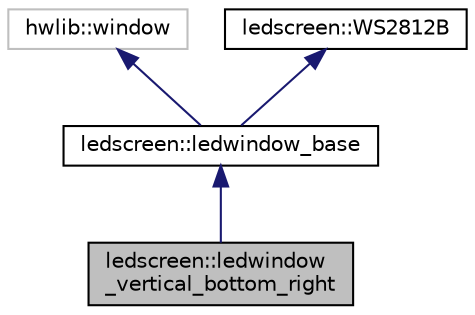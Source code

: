 digraph "ledscreen::ledwindow_vertical_bottom_right"
{
  edge [fontname="Helvetica",fontsize="10",labelfontname="Helvetica",labelfontsize="10"];
  node [fontname="Helvetica",fontsize="10",shape=record];
  Node0 [label="ledscreen::ledwindow\l_vertical_bottom_right",height=0.2,width=0.4,color="black", fillcolor="grey75", style="filled", fontcolor="black"];
  Node1 -> Node0 [dir="back",color="midnightblue",fontsize="10",style="solid",fontname="Helvetica"];
  Node1 [label="ledscreen::ledwindow_base",height=0.2,width=0.4,color="black", fillcolor="white", style="filled",URL="$classledscreen_1_1ledwindow__base.html",tooltip="Base hwlib::window based window for the WS2812B. "];
  Node2 -> Node1 [dir="back",color="midnightblue",fontsize="10",style="solid",fontname="Helvetica"];
  Node2 [label="hwlib::window",height=0.2,width=0.4,color="grey75", fillcolor="white", style="filled"];
  Node3 -> Node1 [dir="back",color="midnightblue",fontsize="10",style="solid",fontname="Helvetica"];
  Node3 [label="ledscreen::WS2812B",height=0.2,width=0.4,color="black", fillcolor="white", style="filled",URL="$classledscreen_1_1WS2812B.html",tooltip="Base class for a WS2812B LED strip. "];
}
